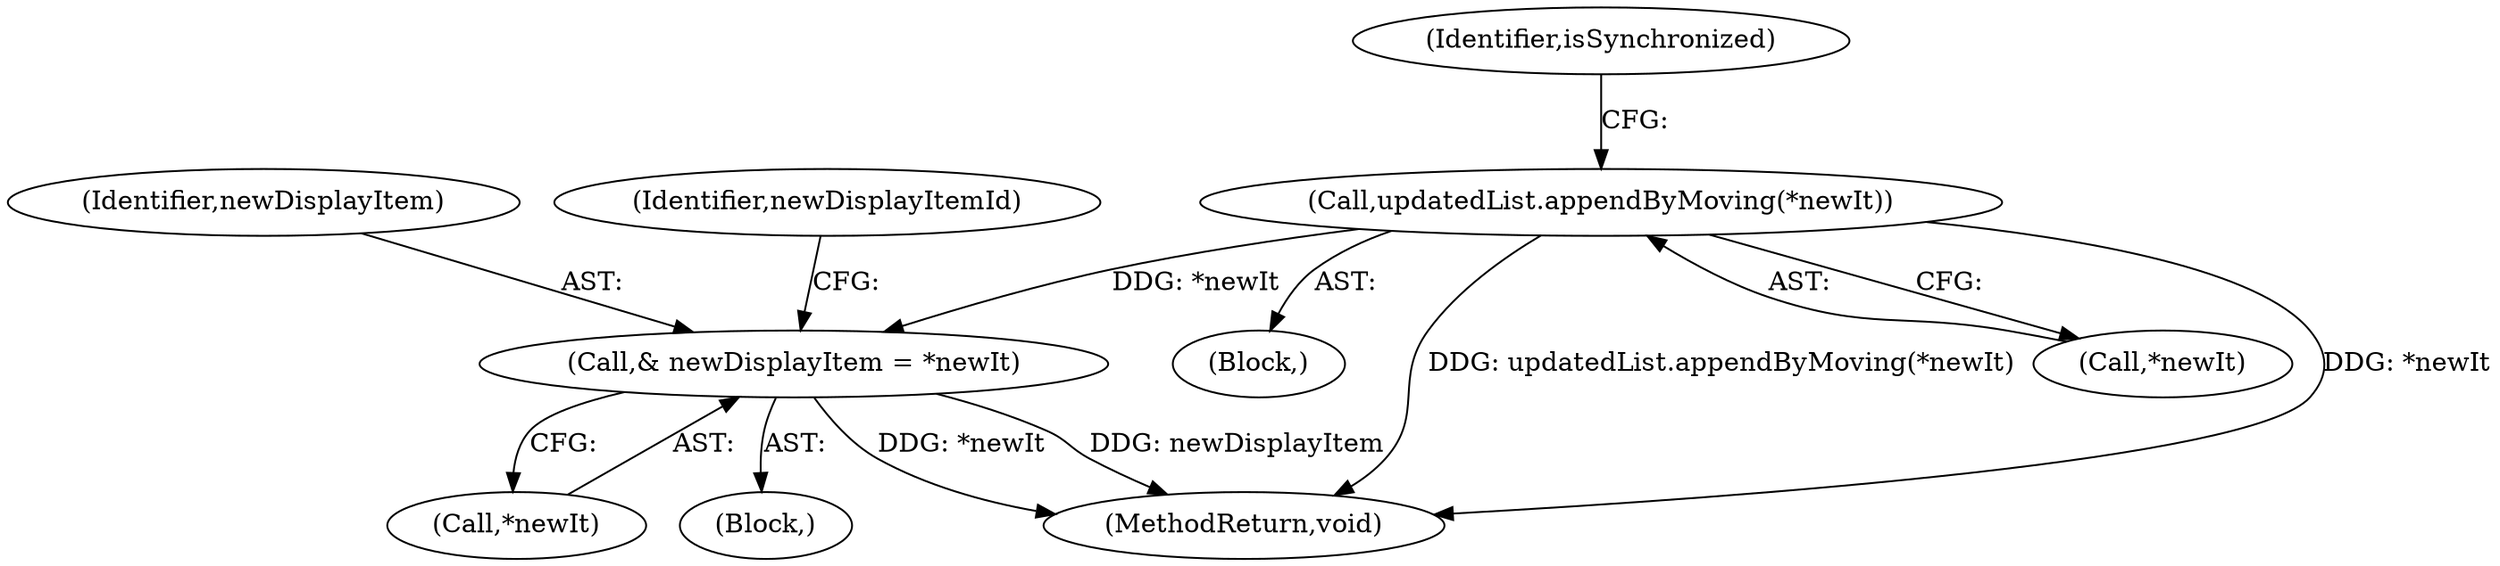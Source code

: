 digraph "0_Chrome_55136969558bd7d8b3456cd1447442a5425fd9df@API" {
"1000286" [label="(Call,updatedList.appendByMoving(*newIt))"];
"1000183" [label="(Call,& newDisplayItem = *newIt)"];
"1000287" [label="(Call,*newIt)"];
"1000290" [label="(Identifier,isSynchronized)"];
"1000271" [label="(Block,)"];
"1000183" [label="(Call,& newDisplayItem = *newIt)"];
"1000286" [label="(Call,updatedList.appendByMoving(*newIt))"];
"1000322" [label="(MethodReturn,void)"];
"1000184" [label="(Identifier,newDisplayItem)"];
"1000185" [label="(Call,*newIt)"];
"1000181" [label="(Block,)"];
"1000189" [label="(Identifier,newDisplayItemId)"];
"1000286" -> "1000271"  [label="AST: "];
"1000286" -> "1000287"  [label="CFG: "];
"1000287" -> "1000286"  [label="AST: "];
"1000290" -> "1000286"  [label="CFG: "];
"1000286" -> "1000322"  [label="DDG: updatedList.appendByMoving(*newIt)"];
"1000286" -> "1000322"  [label="DDG: *newIt"];
"1000286" -> "1000183"  [label="DDG: *newIt"];
"1000183" -> "1000181"  [label="AST: "];
"1000183" -> "1000185"  [label="CFG: "];
"1000184" -> "1000183"  [label="AST: "];
"1000185" -> "1000183"  [label="AST: "];
"1000189" -> "1000183"  [label="CFG: "];
"1000183" -> "1000322"  [label="DDG: *newIt"];
"1000183" -> "1000322"  [label="DDG: newDisplayItem"];
}
